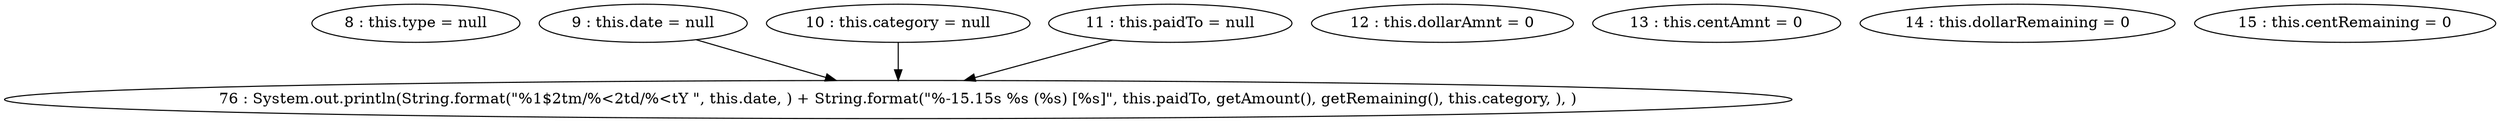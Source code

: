 digraph G {
"8 : this.type = null"
"9 : this.date = null"
"9 : this.date = null" -> "76 : System.out.println(String.format(\"%1$2tm/%<2td/%<tY \", this.date, ) + String.format(\"%-15.15s %s (%s) [%s]\", this.paidTo, getAmount(), getRemaining(), this.category, ), )"
"10 : this.category = null"
"10 : this.category = null" -> "76 : System.out.println(String.format(\"%1$2tm/%<2td/%<tY \", this.date, ) + String.format(\"%-15.15s %s (%s) [%s]\", this.paidTo, getAmount(), getRemaining(), this.category, ), )"
"11 : this.paidTo = null"
"11 : this.paidTo = null" -> "76 : System.out.println(String.format(\"%1$2tm/%<2td/%<tY \", this.date, ) + String.format(\"%-15.15s %s (%s) [%s]\", this.paidTo, getAmount(), getRemaining(), this.category, ), )"
"12 : this.dollarAmnt = 0"
"13 : this.centAmnt = 0"
"14 : this.dollarRemaining = 0"
"15 : this.centRemaining = 0"
"76 : System.out.println(String.format(\"%1$2tm/%<2td/%<tY \", this.date, ) + String.format(\"%-15.15s %s (%s) [%s]\", this.paidTo, getAmount(), getRemaining(), this.category, ), )"
}